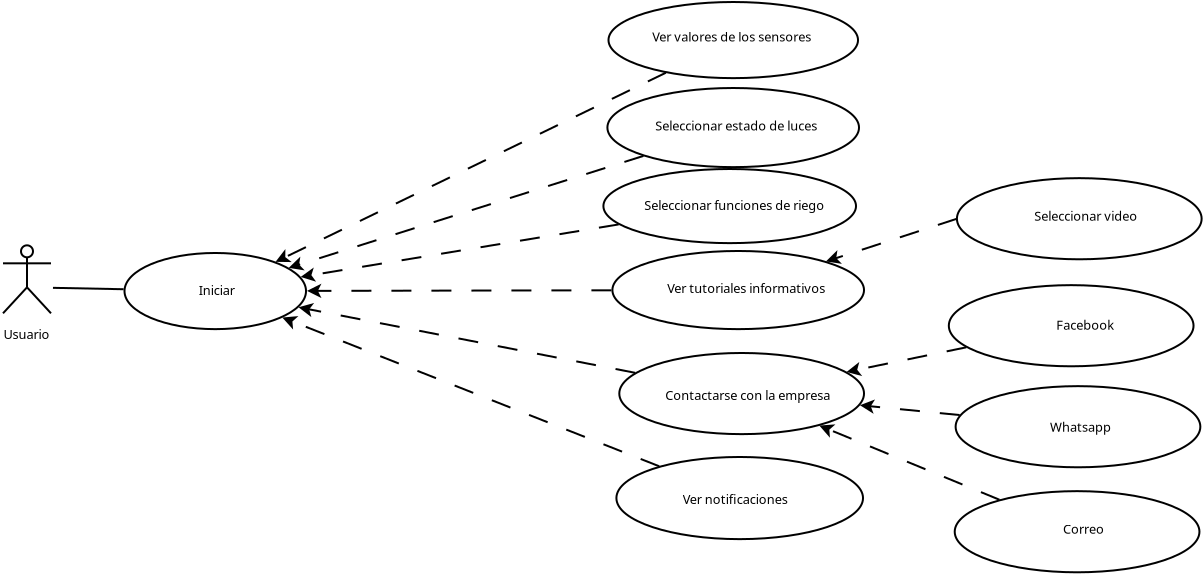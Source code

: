 <?xml version="1.0" encoding="UTF-8"?>
<dia:diagram xmlns:dia="http://www.lysator.liu.se/~alla/dia/">
  <dia:layer name="Fondo" visible="true" active="true">
    <dia:object type="UML - Actor" version="0" id="O0">
      <dia:attribute name="obj_pos">
        <dia:point val="3.449,17.459"/>
      </dia:attribute>
      <dia:attribute name="obj_bb">
        <dia:rectangle val="2.149,14.709;4.749,20.209"/>
      </dia:attribute>
      <dia:attribute name="meta">
        <dia:composite type="dict"/>
      </dia:attribute>
      <dia:attribute name="elem_corner">
        <dia:point val="2.199,14.759"/>
      </dia:attribute>
      <dia:attribute name="elem_width">
        <dia:real val="2.5"/>
      </dia:attribute>
      <dia:attribute name="elem_height">
        <dia:real val="5.4"/>
      </dia:attribute>
      <dia:attribute name="line_width">
        <dia:real val="0.1"/>
      </dia:attribute>
      <dia:attribute name="line_colour">
        <dia:color val="#000000"/>
      </dia:attribute>
      <dia:attribute name="fill_colour">
        <dia:color val="#ffffff"/>
      </dia:attribute>
      <dia:attribute name="text">
        <dia:composite type="text">
          <dia:attribute name="string">
            <dia:string>#Usuario#</dia:string>
          </dia:attribute>
          <dia:attribute name="font">
            <dia:font family="sans" style="0" name="Helvetica"/>
          </dia:attribute>
          <dia:attribute name="height">
            <dia:real val="0.8"/>
          </dia:attribute>
          <dia:attribute name="pos">
            <dia:point val="3.449,19.999"/>
          </dia:attribute>
          <dia:attribute name="color">
            <dia:color val="#000000"/>
          </dia:attribute>
          <dia:attribute name="alignment">
            <dia:enum val="1"/>
          </dia:attribute>
        </dia:composite>
      </dia:attribute>
    </dia:object>
    <dia:object type="Standard - Ellipse" version="0" id="O1">
      <dia:attribute name="obj_pos">
        <dia:point val="8.324,15.742"/>
      </dia:attribute>
      <dia:attribute name="obj_bb">
        <dia:rectangle val="8.274,15.692;17.45,19.6"/>
      </dia:attribute>
      <dia:attribute name="elem_corner">
        <dia:point val="8.324,15.742"/>
      </dia:attribute>
      <dia:attribute name="elem_width">
        <dia:real val="9.076"/>
      </dia:attribute>
      <dia:attribute name="elem_height">
        <dia:real val="3.808"/>
      </dia:attribute>
    </dia:object>
    <dia:object type="Standard - Text" version="1" id="O2">
      <dia:attribute name="obj_pos">
        <dia:point val="12.037,17.846"/>
      </dia:attribute>
      <dia:attribute name="obj_bb">
        <dia:rectangle val="12.037,17.206;13.789,17.979"/>
      </dia:attribute>
      <dia:attribute name="text">
        <dia:composite type="text">
          <dia:attribute name="string">
            <dia:string>#Iniciar#</dia:string>
          </dia:attribute>
          <dia:attribute name="font">
            <dia:font family="sans" style="0" name="Helvetica"/>
          </dia:attribute>
          <dia:attribute name="height">
            <dia:real val="0.8"/>
          </dia:attribute>
          <dia:attribute name="pos">
            <dia:point val="12.037,17.846"/>
          </dia:attribute>
          <dia:attribute name="color">
            <dia:color val="#000000"/>
          </dia:attribute>
          <dia:attribute name="alignment">
            <dia:enum val="0"/>
          </dia:attribute>
        </dia:composite>
      </dia:attribute>
      <dia:attribute name="valign">
        <dia:enum val="3"/>
      </dia:attribute>
    </dia:object>
    <dia:object type="Standard - Ellipse" version="0" id="O3">
      <dia:attribute name="obj_pos">
        <dia:point val="32.524,3.193"/>
      </dia:attribute>
      <dia:attribute name="obj_bb">
        <dia:rectangle val="32.474,3.143;45.05,7.05"/>
      </dia:attribute>
      <dia:attribute name="elem_corner">
        <dia:point val="32.524,3.193"/>
      </dia:attribute>
      <dia:attribute name="elem_width">
        <dia:real val="12.476"/>
      </dia:attribute>
      <dia:attribute name="elem_height">
        <dia:real val="3.807"/>
      </dia:attribute>
    </dia:object>
    <dia:object type="Standard - Text" version="1" id="O4">
      <dia:attribute name="obj_pos">
        <dia:point val="34.712,5.171"/>
      </dia:attribute>
      <dia:attribute name="obj_bb">
        <dia:rectangle val="34.712,4.531;42.402,5.304"/>
      </dia:attribute>
      <dia:attribute name="text">
        <dia:composite type="text">
          <dia:attribute name="string">
            <dia:string>#Ver valores de los sensores#</dia:string>
          </dia:attribute>
          <dia:attribute name="font">
            <dia:font family="sans" style="0" name="Helvetica"/>
          </dia:attribute>
          <dia:attribute name="height">
            <dia:real val="0.8"/>
          </dia:attribute>
          <dia:attribute name="pos">
            <dia:point val="34.712,5.171"/>
          </dia:attribute>
          <dia:attribute name="color">
            <dia:color val="#000000"/>
          </dia:attribute>
          <dia:attribute name="alignment">
            <dia:enum val="0"/>
          </dia:attribute>
        </dia:composite>
      </dia:attribute>
      <dia:attribute name="valign">
        <dia:enum val="3"/>
      </dia:attribute>
    </dia:object>
    <dia:object type="Standard - Ellipse" version="0" id="O5">
      <dia:attribute name="obj_pos">
        <dia:point val="32.469,7.493"/>
      </dia:attribute>
      <dia:attribute name="obj_bb">
        <dia:rectangle val="32.419,7.443;45.1,11.5"/>
      </dia:attribute>
      <dia:attribute name="elem_corner">
        <dia:point val="32.469,7.493"/>
      </dia:attribute>
      <dia:attribute name="elem_width">
        <dia:real val="12.581"/>
      </dia:attribute>
      <dia:attribute name="elem_height">
        <dia:real val="3.957"/>
      </dia:attribute>
    </dia:object>
    <dia:object type="Standard - Text" version="1" id="O6">
      <dia:attribute name="obj_pos">
        <dia:point val="34.859,9.621"/>
      </dia:attribute>
      <dia:attribute name="obj_bb">
        <dia:rectangle val="34.859,8.981;42.637,9.754"/>
      </dia:attribute>
      <dia:attribute name="text">
        <dia:composite type="text">
          <dia:attribute name="string">
            <dia:string>#Seleccionar estado de luces#</dia:string>
          </dia:attribute>
          <dia:attribute name="font">
            <dia:font family="sans" style="0" name="Helvetica"/>
          </dia:attribute>
          <dia:attribute name="height">
            <dia:real val="0.8"/>
          </dia:attribute>
          <dia:attribute name="pos">
            <dia:point val="34.859,9.621"/>
          </dia:attribute>
          <dia:attribute name="color">
            <dia:color val="#000000"/>
          </dia:attribute>
          <dia:attribute name="alignment">
            <dia:enum val="0"/>
          </dia:attribute>
        </dia:composite>
      </dia:attribute>
      <dia:attribute name="valign">
        <dia:enum val="3"/>
      </dia:attribute>
    </dia:object>
    <dia:object type="Standard - Ellipse" version="0" id="O7">
      <dia:attribute name="obj_pos">
        <dia:point val="32.269,11.543"/>
      </dia:attribute>
      <dia:attribute name="obj_bb">
        <dia:rectangle val="32.219,11.493;44.95,15.3"/>
      </dia:attribute>
      <dia:attribute name="elem_corner">
        <dia:point val="32.269,11.543"/>
      </dia:attribute>
      <dia:attribute name="elem_width">
        <dia:real val="12.631"/>
      </dia:attribute>
      <dia:attribute name="elem_height">
        <dia:real val="3.707"/>
      </dia:attribute>
    </dia:object>
    <dia:object type="Standard - Text" version="1" id="O8">
      <dia:attribute name="obj_pos">
        <dia:point val="34.309,13.596"/>
      </dia:attribute>
      <dia:attribute name="obj_bb">
        <dia:rectangle val="34.309,12.956;42.897,13.729"/>
      </dia:attribute>
      <dia:attribute name="text">
        <dia:composite type="text">
          <dia:attribute name="string">
            <dia:string>#Seleccionar funciones de riego#</dia:string>
          </dia:attribute>
          <dia:attribute name="font">
            <dia:font family="sans" style="0" name="Helvetica"/>
          </dia:attribute>
          <dia:attribute name="height">
            <dia:real val="0.8"/>
          </dia:attribute>
          <dia:attribute name="pos">
            <dia:point val="34.309,13.596"/>
          </dia:attribute>
          <dia:attribute name="color">
            <dia:color val="#000000"/>
          </dia:attribute>
          <dia:attribute name="alignment">
            <dia:enum val="0"/>
          </dia:attribute>
        </dia:composite>
      </dia:attribute>
      <dia:attribute name="valign">
        <dia:enum val="3"/>
      </dia:attribute>
    </dia:object>
    <dia:object type="Standard - Ellipse" version="0" id="O9">
      <dia:attribute name="obj_pos">
        <dia:point val="32.719,15.642"/>
      </dia:attribute>
      <dia:attribute name="obj_bb">
        <dia:rectangle val="32.669,15.592;45.35,19.6"/>
      </dia:attribute>
      <dia:attribute name="elem_corner">
        <dia:point val="32.719,15.642"/>
      </dia:attribute>
      <dia:attribute name="elem_width">
        <dia:real val="12.581"/>
      </dia:attribute>
      <dia:attribute name="elem_height">
        <dia:real val="3.908"/>
      </dia:attribute>
    </dia:object>
    <dia:object type="Standard - Text" version="1" id="O10">
      <dia:attribute name="obj_pos">
        <dia:point val="35.459,17.746"/>
      </dia:attribute>
      <dia:attribute name="obj_bb">
        <dia:rectangle val="35.459,17.106;42.902,17.879"/>
      </dia:attribute>
      <dia:attribute name="text">
        <dia:composite type="text">
          <dia:attribute name="string">
            <dia:string>#Ver tutoriales informativos#</dia:string>
          </dia:attribute>
          <dia:attribute name="font">
            <dia:font family="sans" style="0" name="Helvetica"/>
          </dia:attribute>
          <dia:attribute name="height">
            <dia:real val="0.8"/>
          </dia:attribute>
          <dia:attribute name="pos">
            <dia:point val="35.459,17.746"/>
          </dia:attribute>
          <dia:attribute name="color">
            <dia:color val="#000000"/>
          </dia:attribute>
          <dia:attribute name="alignment">
            <dia:enum val="0"/>
          </dia:attribute>
        </dia:composite>
      </dia:attribute>
      <dia:attribute name="valign">
        <dia:enum val="3"/>
      </dia:attribute>
    </dia:object>
    <dia:object type="Standard - Ellipse" version="0" id="O11">
      <dia:attribute name="obj_pos">
        <dia:point val="33.064,20.742"/>
      </dia:attribute>
      <dia:attribute name="obj_bb">
        <dia:rectangle val="33.014,20.692;45.35,24.85"/>
      </dia:attribute>
      <dia:attribute name="elem_corner">
        <dia:point val="33.064,20.742"/>
      </dia:attribute>
      <dia:attribute name="elem_width">
        <dia:real val="12.236"/>
      </dia:attribute>
      <dia:attribute name="elem_height">
        <dia:real val="4.058"/>
      </dia:attribute>
    </dia:object>
    <dia:object type="Standard - Text" version="1" id="O12">
      <dia:attribute name="obj_pos">
        <dia:point val="35.357,23.096"/>
      </dia:attribute>
      <dia:attribute name="obj_bb">
        <dia:rectangle val="35.357,22.456;43.194,23.229"/>
      </dia:attribute>
      <dia:attribute name="text">
        <dia:composite type="text">
          <dia:attribute name="string">
            <dia:string>#Contactarse con la empresa#</dia:string>
          </dia:attribute>
          <dia:attribute name="font">
            <dia:font family="sans" style="0" name="Helvetica"/>
          </dia:attribute>
          <dia:attribute name="height">
            <dia:real val="0.8"/>
          </dia:attribute>
          <dia:attribute name="pos">
            <dia:point val="35.357,23.096"/>
          </dia:attribute>
          <dia:attribute name="color">
            <dia:color val="#000000"/>
          </dia:attribute>
          <dia:attribute name="alignment">
            <dia:enum val="0"/>
          </dia:attribute>
        </dia:composite>
      </dia:attribute>
      <dia:attribute name="valign">
        <dia:enum val="3"/>
      </dia:attribute>
    </dia:object>
    <dia:object type="Standard - Ellipse" version="0" id="O13">
      <dia:attribute name="obj_pos">
        <dia:point val="32.919,25.942"/>
      </dia:attribute>
      <dia:attribute name="obj_bb">
        <dia:rectangle val="32.869,25.892;45.3,30.1"/>
      </dia:attribute>
      <dia:attribute name="elem_corner">
        <dia:point val="32.919,25.942"/>
      </dia:attribute>
      <dia:attribute name="elem_width">
        <dia:real val="12.331"/>
      </dia:attribute>
      <dia:attribute name="elem_height">
        <dia:real val="4.108"/>
      </dia:attribute>
    </dia:object>
    <dia:object type="Standard - Text" version="1" id="O14">
      <dia:attribute name="obj_pos">
        <dia:point val="36.234,28.296"/>
      </dia:attribute>
      <dia:attribute name="obj_bb">
        <dia:rectangle val="36.234,27.656;41.204,28.429"/>
      </dia:attribute>
      <dia:attribute name="text">
        <dia:composite type="text">
          <dia:attribute name="string">
            <dia:string>#Ver notificaciones#</dia:string>
          </dia:attribute>
          <dia:attribute name="font">
            <dia:font family="sans" style="0" name="Helvetica"/>
          </dia:attribute>
          <dia:attribute name="height">
            <dia:real val="0.8"/>
          </dia:attribute>
          <dia:attribute name="pos">
            <dia:point val="36.234,28.296"/>
          </dia:attribute>
          <dia:attribute name="color">
            <dia:color val="#000000"/>
          </dia:attribute>
          <dia:attribute name="alignment">
            <dia:enum val="0"/>
          </dia:attribute>
        </dia:composite>
      </dia:attribute>
      <dia:attribute name="valign">
        <dia:enum val="3"/>
      </dia:attribute>
    </dia:object>
    <dia:object type="Standard - Line" version="0" id="O15">
      <dia:attribute name="obj_pos">
        <dia:point val="8.279,17.555"/>
      </dia:attribute>
      <dia:attribute name="obj_bb">
        <dia:rectangle val="4.697,17.434;8.33,17.606"/>
      </dia:attribute>
      <dia:attribute name="conn_endpoints">
        <dia:point val="8.279,17.555"/>
        <dia:point val="4.748,17.485"/>
      </dia:attribute>
      <dia:attribute name="numcp">
        <dia:int val="1"/>
      </dia:attribute>
      <dia:connections>
        <dia:connection handle="0" to="O1" connection="8"/>
        <dia:connection handle="1" to="O0" connection="8"/>
      </dia:connections>
    </dia:object>
    <dia:object type="Standard - Line" version="0" id="O16">
      <dia:attribute name="obj_pos">
        <dia:point val="35.395,6.728"/>
      </dia:attribute>
      <dia:attribute name="obj_bb">
        <dia:rectangle val="15.774,6.661;35.462,16.263"/>
      </dia:attribute>
      <dia:attribute name="conn_endpoints">
        <dia:point val="35.395,6.728"/>
        <dia:point val="15.875,16.186"/>
      </dia:attribute>
      <dia:attribute name="numcp">
        <dia:int val="1"/>
      </dia:attribute>
      <dia:attribute name="line_style">
        <dia:enum val="1"/>
      </dia:attribute>
      <dia:attribute name="end_arrow">
        <dia:enum val="22"/>
      </dia:attribute>
      <dia:attribute name="end_arrow_length">
        <dia:real val="0.5"/>
      </dia:attribute>
      <dia:attribute name="end_arrow_width">
        <dia:real val="0.5"/>
      </dia:attribute>
      <dia:connections>
        <dia:connection handle="0" to="O3" connection="8"/>
        <dia:connection handle="1" to="O1" connection="8"/>
      </dia:connections>
    </dia:object>
    <dia:object type="Standard - Line" version="0" id="O17">
      <dia:attribute name="obj_pos">
        <dia:point val="34.271,10.888"/>
      </dia:attribute>
      <dia:attribute name="obj_bb">
        <dia:rectangle val="16.429,10.825;34.334,16.647"/>
      </dia:attribute>
      <dia:attribute name="conn_endpoints">
        <dia:point val="34.271,10.888"/>
        <dia:point val="16.536,16.486"/>
      </dia:attribute>
      <dia:attribute name="numcp">
        <dia:int val="1"/>
      </dia:attribute>
      <dia:attribute name="line_style">
        <dia:enum val="1"/>
      </dia:attribute>
      <dia:attribute name="end_arrow">
        <dia:enum val="22"/>
      </dia:attribute>
      <dia:attribute name="end_arrow_length">
        <dia:real val="0.5"/>
      </dia:attribute>
      <dia:attribute name="end_arrow_width">
        <dia:real val="0.5"/>
      </dia:attribute>
      <dia:connections>
        <dia:connection handle="0" to="O5" connection="8"/>
        <dia:connection handle="1" to="O1" connection="8"/>
      </dia:connections>
    </dia:object>
    <dia:object type="Standard - Line" version="0" id="O18">
      <dia:attribute name="obj_pos">
        <dia:point val="33.032,14.314"/>
      </dia:attribute>
      <dia:attribute name="obj_bb">
        <dia:rectangle val="17.023,14.256;33.09,17.198"/>
      </dia:attribute>
      <dia:attribute name="conn_endpoints">
        <dia:point val="33.032,14.314"/>
        <dia:point val="17.133,16.941"/>
      </dia:attribute>
      <dia:attribute name="numcp">
        <dia:int val="1"/>
      </dia:attribute>
      <dia:attribute name="line_style">
        <dia:enum val="1"/>
      </dia:attribute>
      <dia:attribute name="end_arrow">
        <dia:enum val="22"/>
      </dia:attribute>
      <dia:attribute name="end_arrow_length">
        <dia:real val="0.5"/>
      </dia:attribute>
      <dia:attribute name="end_arrow_width">
        <dia:real val="0.5"/>
      </dia:attribute>
      <dia:connections>
        <dia:connection handle="0" to="O7" connection="8"/>
        <dia:connection handle="1" to="O1" connection="8"/>
      </dia:connections>
    </dia:object>
    <dia:object type="Standard - Line" version="0" id="O19">
      <dia:attribute name="obj_pos">
        <dia:point val="32.668,17.608"/>
      </dia:attribute>
      <dia:attribute name="obj_bb">
        <dia:rectangle val="17.337,17.274;32.718,17.998"/>
      </dia:attribute>
      <dia:attribute name="conn_endpoints">
        <dia:point val="32.668,17.608"/>
        <dia:point val="17.449,17.637"/>
      </dia:attribute>
      <dia:attribute name="numcp">
        <dia:int val="1"/>
      </dia:attribute>
      <dia:attribute name="line_style">
        <dia:enum val="1"/>
      </dia:attribute>
      <dia:attribute name="end_arrow">
        <dia:enum val="22"/>
      </dia:attribute>
      <dia:attribute name="end_arrow_length">
        <dia:real val="0.5"/>
      </dia:attribute>
      <dia:attribute name="end_arrow_width">
        <dia:real val="0.5"/>
      </dia:attribute>
      <dia:connections>
        <dia:connection handle="0" to="O9" connection="8"/>
        <dia:connection handle="1" to="O1" connection="8"/>
      </dia:connections>
    </dia:object>
    <dia:object type="Standard - Line" version="0" id="O20">
      <dia:attribute name="obj_pos">
        <dia:point val="33.857,21.734"/>
      </dia:attribute>
      <dia:attribute name="obj_bb">
        <dia:rectangle val="16.917,18.219;33.916,21.793"/>
      </dia:attribute>
      <dia:attribute name="conn_endpoints">
        <dia:point val="33.857,21.734"/>
        <dia:point val="17.026,18.457"/>
      </dia:attribute>
      <dia:attribute name="numcp">
        <dia:int val="1"/>
      </dia:attribute>
      <dia:attribute name="line_style">
        <dia:enum val="1"/>
      </dia:attribute>
      <dia:attribute name="end_arrow">
        <dia:enum val="22"/>
      </dia:attribute>
      <dia:attribute name="end_arrow_length">
        <dia:real val="0.5"/>
      </dia:attribute>
      <dia:attribute name="end_arrow_width">
        <dia:real val="0.5"/>
      </dia:attribute>
      <dia:connections>
        <dia:connection handle="0" to="O11" connection="8"/>
        <dia:connection handle="1" to="O1" connection="8"/>
      </dia:connections>
    </dia:object>
    <dia:object type="Standard - Line" version="0" id="O21">
      <dia:attribute name="obj_pos">
        <dia:point val="35.062,26.409"/>
      </dia:attribute>
      <dia:attribute name="obj_bb">
        <dia:rectangle val="16.11,18.85;35.127,26.474"/>
      </dia:attribute>
      <dia:attribute name="conn_endpoints">
        <dia:point val="35.062,26.409"/>
        <dia:point val="16.214,18.969"/>
      </dia:attribute>
      <dia:attribute name="numcp">
        <dia:int val="1"/>
      </dia:attribute>
      <dia:attribute name="line_style">
        <dia:enum val="1"/>
      </dia:attribute>
      <dia:attribute name="end_arrow">
        <dia:enum val="22"/>
      </dia:attribute>
      <dia:attribute name="end_arrow_length">
        <dia:real val="0.5"/>
      </dia:attribute>
      <dia:attribute name="end_arrow_width">
        <dia:real val="0.5"/>
      </dia:attribute>
      <dia:connections>
        <dia:connection handle="0" to="O13" connection="8"/>
        <dia:connection handle="1" to="O1" connection="8"/>
      </dia:connections>
    </dia:object>
    <dia:object type="Standard - Ellipse" version="0" id="O22">
      <dia:attribute name="obj_pos">
        <dia:point val="49.945,12"/>
      </dia:attribute>
      <dia:attribute name="obj_bb">
        <dia:rectangle val="49.895,11.95;62.231,16.108"/>
      </dia:attribute>
      <dia:attribute name="elem_corner">
        <dia:point val="49.945,12"/>
      </dia:attribute>
      <dia:attribute name="elem_width">
        <dia:real val="12.236"/>
      </dia:attribute>
      <dia:attribute name="elem_height">
        <dia:real val="4.058"/>
      </dia:attribute>
    </dia:object>
    <dia:object type="Standard - Text" version="1" id="O23">
      <dia:attribute name="obj_pos">
        <dia:point val="53.813,14.129"/>
      </dia:attribute>
      <dia:attribute name="obj_bb">
        <dia:rectangle val="53.813,13.489;58.708,14.261"/>
      </dia:attribute>
      <dia:attribute name="text">
        <dia:composite type="text">
          <dia:attribute name="string">
            <dia:string>#Seleccionar video#</dia:string>
          </dia:attribute>
          <dia:attribute name="font">
            <dia:font family="sans" style="0" name="Helvetica"/>
          </dia:attribute>
          <dia:attribute name="height">
            <dia:real val="0.8"/>
          </dia:attribute>
          <dia:attribute name="pos">
            <dia:point val="53.813,14.129"/>
          </dia:attribute>
          <dia:attribute name="color">
            <dia:color val="#000000"/>
          </dia:attribute>
          <dia:attribute name="alignment">
            <dia:enum val="0"/>
          </dia:attribute>
        </dia:composite>
      </dia:attribute>
      <dia:attribute name="valign">
        <dia:enum val="3"/>
      </dia:attribute>
    </dia:object>
    <dia:object type="Standard - Line" version="0" id="O24">
      <dia:attribute name="obj_pos">
        <dia:point val="49.945,14.029"/>
      </dia:attribute>
      <dia:attribute name="obj_bb">
        <dia:rectangle val="43.289,13.966;50.008,16.32"/>
      </dia:attribute>
      <dia:attribute name="conn_endpoints">
        <dia:point val="49.945,14.029"/>
        <dia:point val="43.395,16.166"/>
      </dia:attribute>
      <dia:attribute name="numcp">
        <dia:int val="1"/>
      </dia:attribute>
      <dia:attribute name="line_style">
        <dia:enum val="1"/>
      </dia:attribute>
      <dia:attribute name="end_arrow">
        <dia:enum val="22"/>
      </dia:attribute>
      <dia:attribute name="end_arrow_length">
        <dia:real val="0.5"/>
      </dia:attribute>
      <dia:attribute name="end_arrow_width">
        <dia:real val="0.5"/>
      </dia:attribute>
      <dia:connections>
        <dia:connection handle="0" to="O22" connection="3"/>
        <dia:connection handle="1" to="O9" connection="8"/>
      </dia:connections>
    </dia:object>
    <dia:object type="Standard - Ellipse" version="0" id="O25">
      <dia:attribute name="obj_pos">
        <dia:point val="49.54,17.35"/>
      </dia:attribute>
      <dia:attribute name="obj_bb">
        <dia:rectangle val="49.49,17.3;61.826,21.458"/>
      </dia:attribute>
      <dia:attribute name="elem_corner">
        <dia:point val="49.54,17.35"/>
      </dia:attribute>
      <dia:attribute name="elem_width">
        <dia:real val="12.236"/>
      </dia:attribute>
      <dia:attribute name="elem_height">
        <dia:real val="4.058"/>
      </dia:attribute>
    </dia:object>
    <dia:object type="Standard - Text" version="1" id="O26">
      <dia:attribute name="obj_pos">
        <dia:point val="56.063,14.029"/>
      </dia:attribute>
      <dia:attribute name="obj_bb">
        <dia:rectangle val="56.063,13.389;56.063,14.161"/>
      </dia:attribute>
      <dia:attribute name="text">
        <dia:composite type="text">
          <dia:attribute name="string">
            <dia:string>##</dia:string>
          </dia:attribute>
          <dia:attribute name="font">
            <dia:font family="sans" style="0" name="Helvetica"/>
          </dia:attribute>
          <dia:attribute name="height">
            <dia:real val="0.8"/>
          </dia:attribute>
          <dia:attribute name="pos">
            <dia:point val="56.063,14.029"/>
          </dia:attribute>
          <dia:attribute name="color">
            <dia:color val="#000000"/>
          </dia:attribute>
          <dia:attribute name="alignment">
            <dia:enum val="0"/>
          </dia:attribute>
        </dia:composite>
      </dia:attribute>
      <dia:attribute name="valign">
        <dia:enum val="3"/>
      </dia:attribute>
      <dia:connections>
        <dia:connection handle="0" to="O22" connection="8"/>
      </dia:connections>
    </dia:object>
    <dia:object type="Standard - Ellipse" version="0" id="O27">
      <dia:attribute name="obj_pos">
        <dia:point val="49.835,27.65"/>
      </dia:attribute>
      <dia:attribute name="obj_bb">
        <dia:rectangle val="49.785,27.6;62.121,31.758"/>
      </dia:attribute>
      <dia:attribute name="elem_corner">
        <dia:point val="49.835,27.65"/>
      </dia:attribute>
      <dia:attribute name="elem_width">
        <dia:real val="12.236"/>
      </dia:attribute>
      <dia:attribute name="elem_height">
        <dia:real val="4.058"/>
      </dia:attribute>
    </dia:object>
    <dia:object type="Standard - Ellipse" version="0" id="O28">
      <dia:attribute name="obj_pos">
        <dia:point val="49.88,22.4"/>
      </dia:attribute>
      <dia:attribute name="obj_bb">
        <dia:rectangle val="49.83,22.35;62.166,26.508"/>
      </dia:attribute>
      <dia:attribute name="elem_corner">
        <dia:point val="49.88,22.4"/>
      </dia:attribute>
      <dia:attribute name="elem_width">
        <dia:real val="12.236"/>
      </dia:attribute>
      <dia:attribute name="elem_height">
        <dia:real val="4.058"/>
      </dia:attribute>
    </dia:object>
    <dia:object type="Standard - Text" version="1" id="O29">
      <dia:attribute name="obj_pos">
        <dia:point val="54.908,19.579"/>
      </dia:attribute>
      <dia:attribute name="obj_bb">
        <dia:rectangle val="54.908,18.939;57.581,19.711"/>
      </dia:attribute>
      <dia:attribute name="text">
        <dia:composite type="text">
          <dia:attribute name="string">
            <dia:string>#Facebook#</dia:string>
          </dia:attribute>
          <dia:attribute name="font">
            <dia:font family="sans" style="0" name="Helvetica"/>
          </dia:attribute>
          <dia:attribute name="height">
            <dia:real val="0.8"/>
          </dia:attribute>
          <dia:attribute name="pos">
            <dia:point val="54.908,19.579"/>
          </dia:attribute>
          <dia:attribute name="color">
            <dia:color val="#000000"/>
          </dia:attribute>
          <dia:attribute name="alignment">
            <dia:enum val="0"/>
          </dia:attribute>
        </dia:composite>
      </dia:attribute>
      <dia:attribute name="valign">
        <dia:enum val="3"/>
      </dia:attribute>
    </dia:object>
    <dia:object type="Standard - Text" version="1" id="O30">
      <dia:attribute name="obj_pos">
        <dia:point val="54.598,24.679"/>
      </dia:attribute>
      <dia:attribute name="obj_bb">
        <dia:rectangle val="54.598,24.039;57.413,24.811"/>
      </dia:attribute>
      <dia:attribute name="text">
        <dia:composite type="text">
          <dia:attribute name="string">
            <dia:string>#Whatsapp#</dia:string>
          </dia:attribute>
          <dia:attribute name="font">
            <dia:font family="sans" style="0" name="Helvetica"/>
          </dia:attribute>
          <dia:attribute name="height">
            <dia:real val="0.8"/>
          </dia:attribute>
          <dia:attribute name="pos">
            <dia:point val="54.598,24.679"/>
          </dia:attribute>
          <dia:attribute name="color">
            <dia:color val="#000000"/>
          </dia:attribute>
          <dia:attribute name="alignment">
            <dia:enum val="0"/>
          </dia:attribute>
        </dia:composite>
      </dia:attribute>
      <dia:attribute name="valign">
        <dia:enum val="3"/>
      </dia:attribute>
    </dia:object>
    <dia:object type="Standard - Text" version="1" id="O31">
      <dia:attribute name="obj_pos">
        <dia:point val="55.253,29.779"/>
      </dia:attribute>
      <dia:attribute name="obj_bb">
        <dia:rectangle val="55.253,29.139;57.131,29.911"/>
      </dia:attribute>
      <dia:attribute name="text">
        <dia:composite type="text">
          <dia:attribute name="string">
            <dia:string>#Correo#</dia:string>
          </dia:attribute>
          <dia:attribute name="font">
            <dia:font family="sans" style="0" name="Helvetica"/>
          </dia:attribute>
          <dia:attribute name="height">
            <dia:real val="0.8"/>
          </dia:attribute>
          <dia:attribute name="pos">
            <dia:point val="55.253,29.779"/>
          </dia:attribute>
          <dia:attribute name="color">
            <dia:color val="#000000"/>
          </dia:attribute>
          <dia:attribute name="alignment">
            <dia:enum val="0"/>
          </dia:attribute>
        </dia:composite>
      </dia:attribute>
      <dia:attribute name="valign">
        <dia:enum val="3"/>
      </dia:attribute>
    </dia:object>
    <dia:object type="Standard - Line" version="0" id="O32">
      <dia:attribute name="obj_pos">
        <dia:point val="50.412,20.459"/>
      </dia:attribute>
      <dia:attribute name="obj_bb">
        <dia:rectangle val="44.319,20.4;50.471,21.922"/>
      </dia:attribute>
      <dia:attribute name="conn_endpoints">
        <dia:point val="50.412,20.459"/>
        <dia:point val="44.428,21.691"/>
      </dia:attribute>
      <dia:attribute name="numcp">
        <dia:int val="1"/>
      </dia:attribute>
      <dia:attribute name="line_style">
        <dia:enum val="1"/>
      </dia:attribute>
      <dia:attribute name="end_arrow">
        <dia:enum val="22"/>
      </dia:attribute>
      <dia:attribute name="end_arrow_length">
        <dia:real val="0.5"/>
      </dia:attribute>
      <dia:attribute name="end_arrow_width">
        <dia:real val="0.5"/>
      </dia:attribute>
      <dia:connections>
        <dia:connection handle="0" to="O25" connection="8"/>
        <dia:connection handle="1" to="O11" connection="8"/>
      </dia:connections>
    </dia:object>
    <dia:object type="Standard - Line" version="0" id="O33">
      <dia:attribute name="obj_pos">
        <dia:point val="50.084,23.846"/>
      </dia:attribute>
      <dia:attribute name="obj_bb">
        <dia:rectangle val="44.985,23.054;50.138,23.901"/>
      </dia:attribute>
      <dia:attribute name="conn_endpoints">
        <dia:point val="50.084,23.846"/>
        <dia:point val="45.096,23.354"/>
      </dia:attribute>
      <dia:attribute name="numcp">
        <dia:int val="1"/>
      </dia:attribute>
      <dia:attribute name="line_style">
        <dia:enum val="1"/>
      </dia:attribute>
      <dia:attribute name="end_arrow">
        <dia:enum val="22"/>
      </dia:attribute>
      <dia:attribute name="end_arrow_length">
        <dia:real val="0.5"/>
      </dia:attribute>
      <dia:attribute name="end_arrow_width">
        <dia:real val="0.5"/>
      </dia:attribute>
      <dia:connections>
        <dia:connection handle="0" to="O28" connection="8"/>
        <dia:connection handle="1" to="O11" connection="8"/>
      </dia:connections>
    </dia:object>
    <dia:object type="Standard - Line" version="0" id="O34">
      <dia:attribute name="obj_pos">
        <dia:point val="52.071,28.08"/>
      </dia:attribute>
      <dia:attribute name="obj_bb">
        <dia:rectangle val="42.961,24.259;52.136,28.145"/>
      </dia:attribute>
      <dia:attribute name="conn_endpoints">
        <dia:point val="52.071,28.08"/>
        <dia:point val="43.065,24.37"/>
      </dia:attribute>
      <dia:attribute name="numcp">
        <dia:int val="1"/>
      </dia:attribute>
      <dia:attribute name="line_style">
        <dia:enum val="1"/>
      </dia:attribute>
      <dia:attribute name="end_arrow">
        <dia:enum val="22"/>
      </dia:attribute>
      <dia:attribute name="end_arrow_length">
        <dia:real val="0.5"/>
      </dia:attribute>
      <dia:attribute name="end_arrow_width">
        <dia:real val="0.5"/>
      </dia:attribute>
      <dia:connections>
        <dia:connection handle="0" to="O27" connection="8"/>
        <dia:connection handle="1" to="O11" connection="8"/>
      </dia:connections>
    </dia:object>
  </dia:layer>
</dia:diagram>
